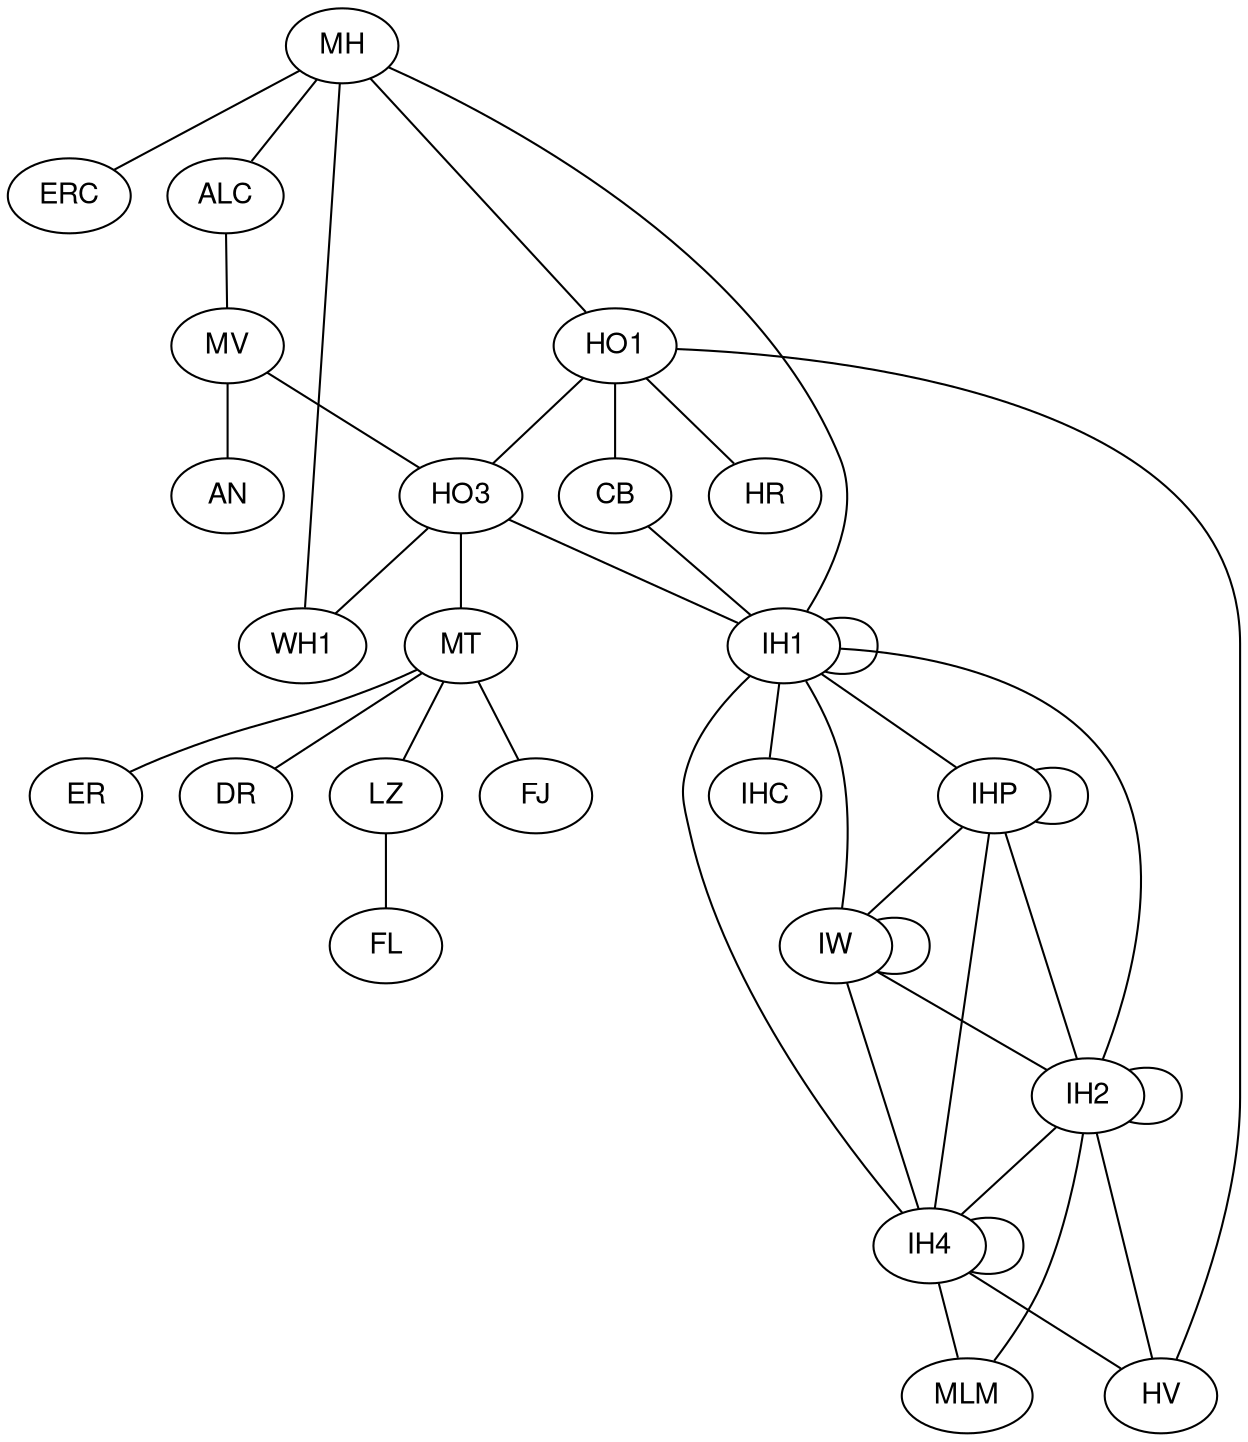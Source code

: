strict graph ip_map {
	fontname="Helvetica,Arial,sans-serif"
	node [fontname="Helvetica,Arial,sans-serif"]
	edge [fontname="Helvetica,Arial,sans-serif"]
	MH -- { ERC ALC WH1 HO1 IH1 };
	ALC -- MV -- AN;
	MV -- HO3 -- WH1;
	HO3 -- MT;
	MT -- LZ -- FL;
	MT -- FJ;
	MT -- ER;
	HO1 -- HR;
	MT -- DR;
	HO1 -- CB -- IH1 -- IHC;
	HO1 -- HV;
	{IHP IW IH1 IH2 IH4 } -- {IHP IW IH1 IH2 IH4 };
	{IH4 IH2} -- {MLM HV};
	HO1 -- HO3;
	HO3 -- IH1;
}